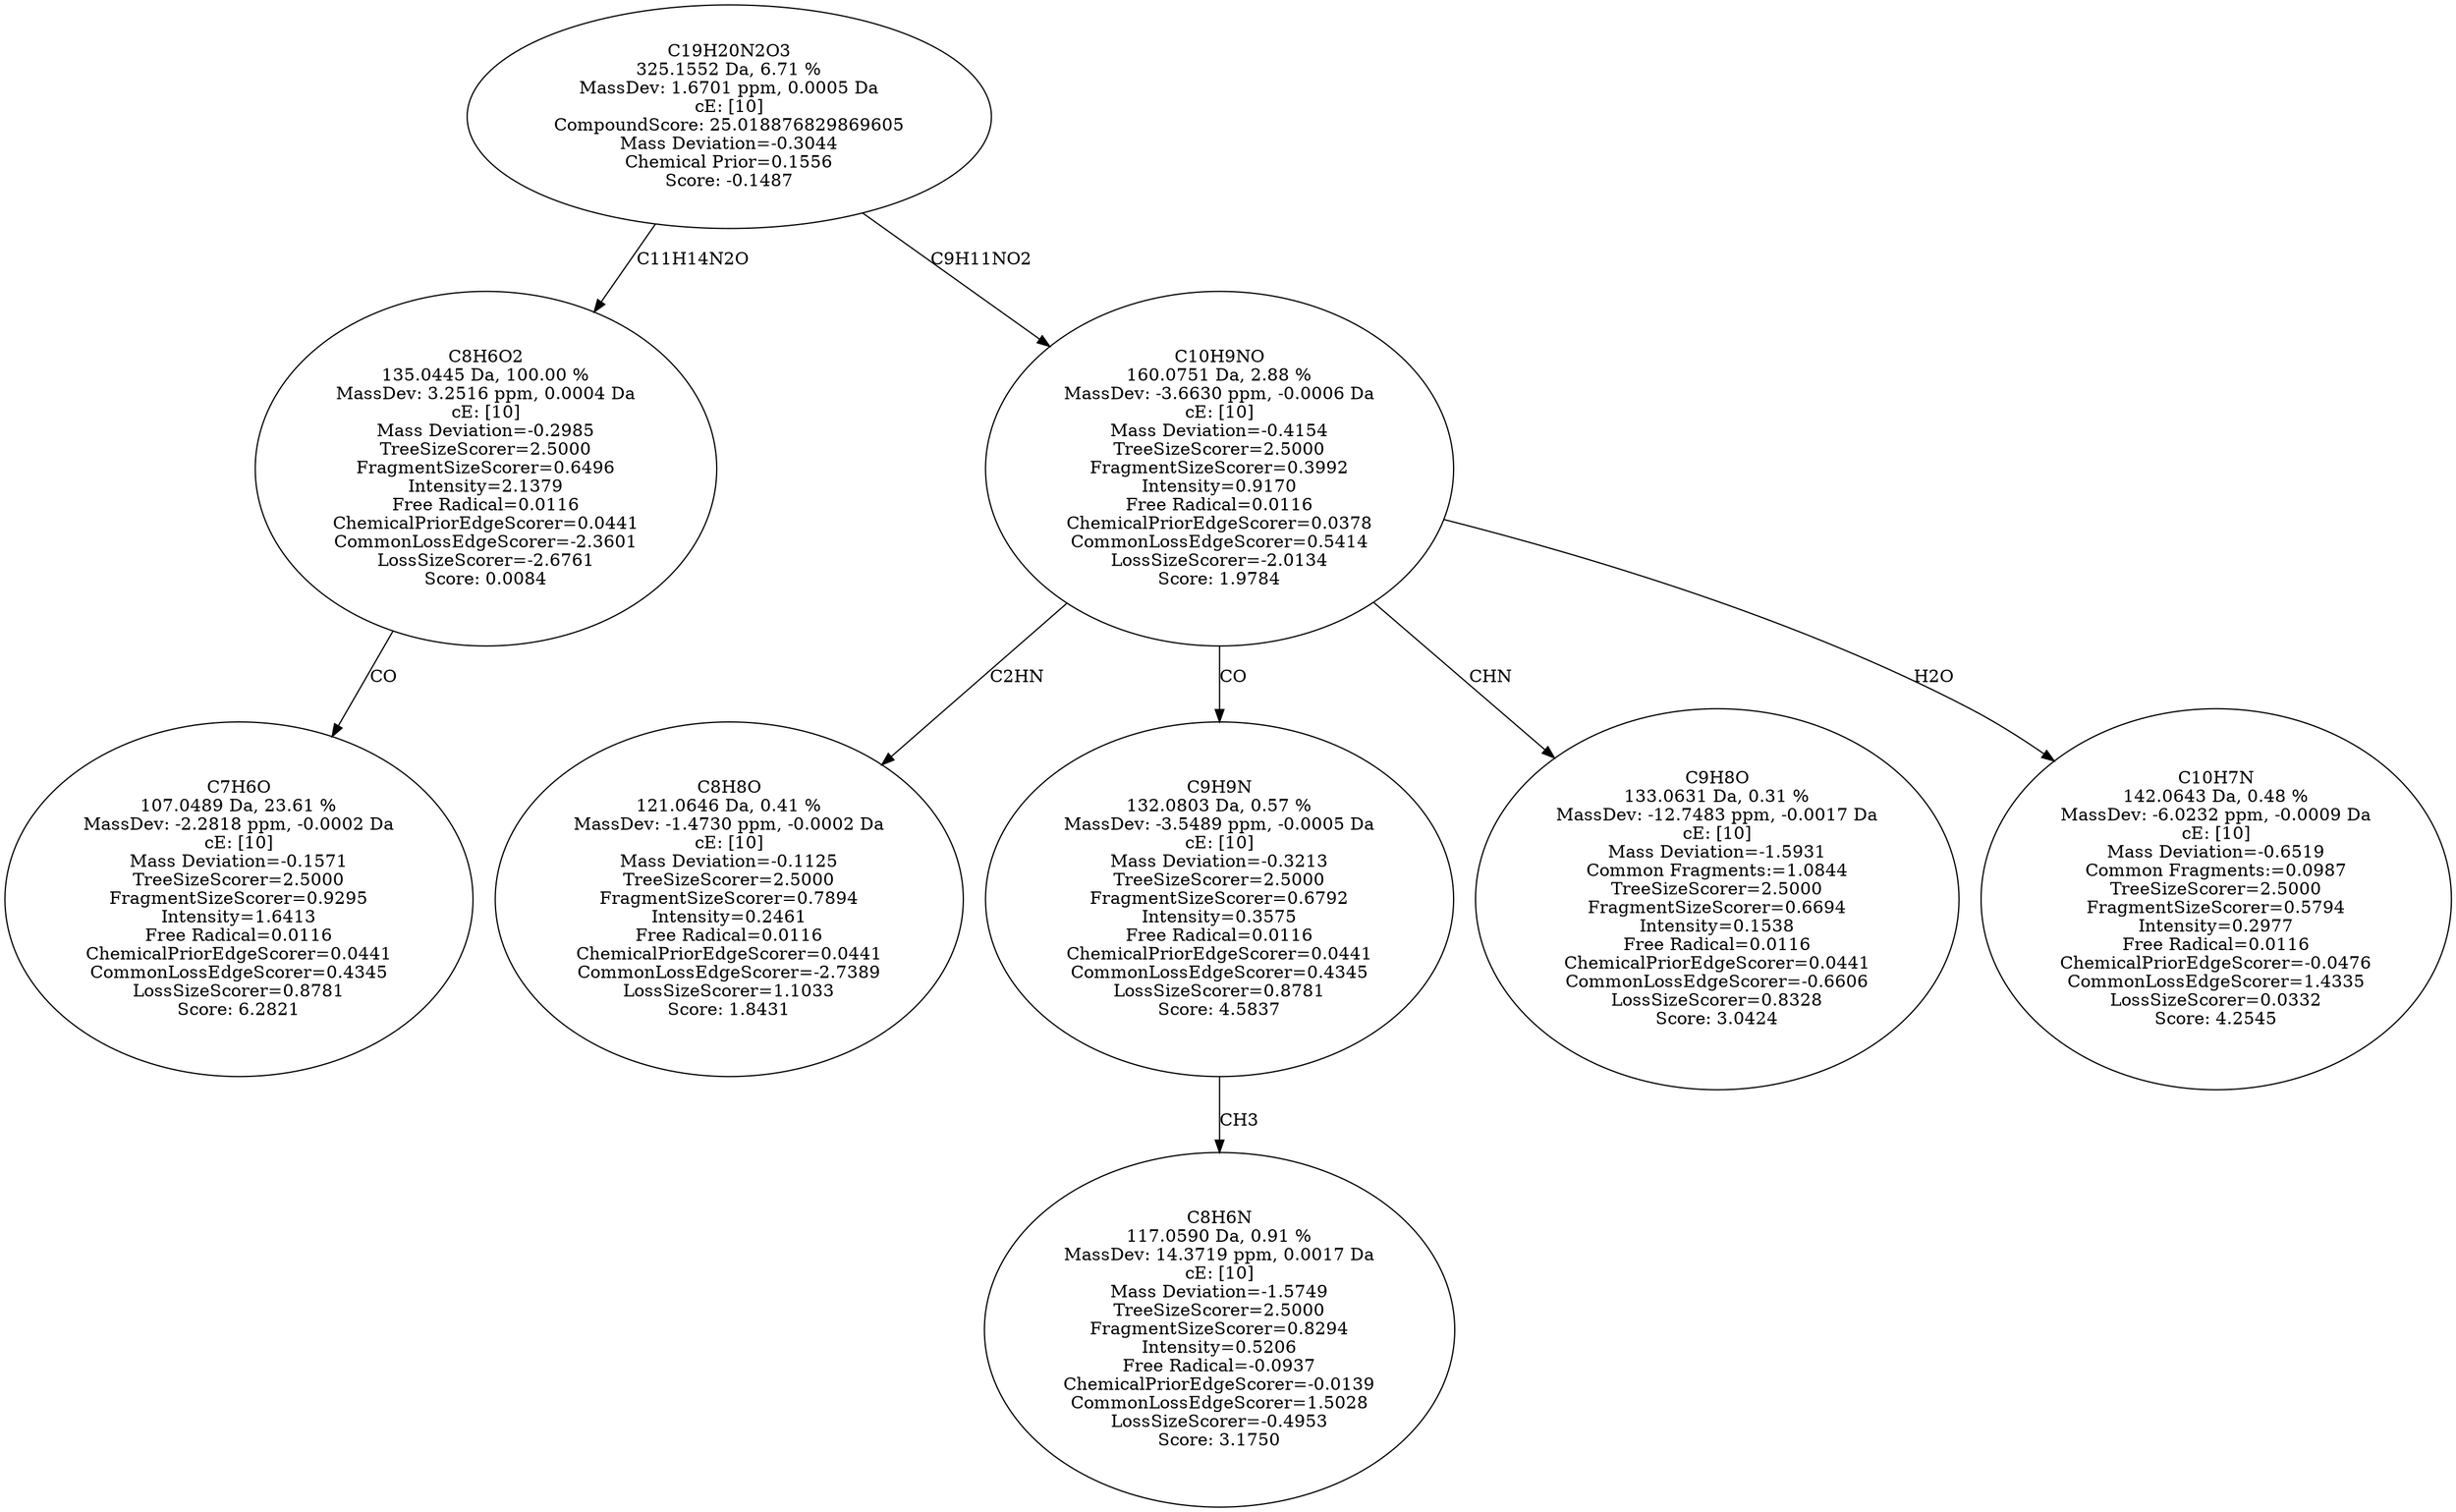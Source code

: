 strict digraph {
v1 [label="C7H6O\n107.0489 Da, 23.61 %\nMassDev: -2.2818 ppm, -0.0002 Da\ncE: [10]\nMass Deviation=-0.1571\nTreeSizeScorer=2.5000\nFragmentSizeScorer=0.9295\nIntensity=1.6413\nFree Radical=0.0116\nChemicalPriorEdgeScorer=0.0441\nCommonLossEdgeScorer=0.4345\nLossSizeScorer=0.8781\nScore: 6.2821"];
v2 [label="C8H6O2\n135.0445 Da, 100.00 %\nMassDev: 3.2516 ppm, 0.0004 Da\ncE: [10]\nMass Deviation=-0.2985\nTreeSizeScorer=2.5000\nFragmentSizeScorer=0.6496\nIntensity=2.1379\nFree Radical=0.0116\nChemicalPriorEdgeScorer=0.0441\nCommonLossEdgeScorer=-2.3601\nLossSizeScorer=-2.6761\nScore: 0.0084"];
v3 [label="C8H8O\n121.0646 Da, 0.41 %\nMassDev: -1.4730 ppm, -0.0002 Da\ncE: [10]\nMass Deviation=-0.1125\nTreeSizeScorer=2.5000\nFragmentSizeScorer=0.7894\nIntensity=0.2461\nFree Radical=0.0116\nChemicalPriorEdgeScorer=0.0441\nCommonLossEdgeScorer=-2.7389\nLossSizeScorer=1.1033\nScore: 1.8431"];
v4 [label="C8H6N\n117.0590 Da, 0.91 %\nMassDev: 14.3719 ppm, 0.0017 Da\ncE: [10]\nMass Deviation=-1.5749\nTreeSizeScorer=2.5000\nFragmentSizeScorer=0.8294\nIntensity=0.5206\nFree Radical=-0.0937\nChemicalPriorEdgeScorer=-0.0139\nCommonLossEdgeScorer=1.5028\nLossSizeScorer=-0.4953\nScore: 3.1750"];
v5 [label="C9H9N\n132.0803 Da, 0.57 %\nMassDev: -3.5489 ppm, -0.0005 Da\ncE: [10]\nMass Deviation=-0.3213\nTreeSizeScorer=2.5000\nFragmentSizeScorer=0.6792\nIntensity=0.3575\nFree Radical=0.0116\nChemicalPriorEdgeScorer=0.0441\nCommonLossEdgeScorer=0.4345\nLossSizeScorer=0.8781\nScore: 4.5837"];
v6 [label="C9H8O\n133.0631 Da, 0.31 %\nMassDev: -12.7483 ppm, -0.0017 Da\ncE: [10]\nMass Deviation=-1.5931\nCommon Fragments:=1.0844\nTreeSizeScorer=2.5000\nFragmentSizeScorer=0.6694\nIntensity=0.1538\nFree Radical=0.0116\nChemicalPriorEdgeScorer=0.0441\nCommonLossEdgeScorer=-0.6606\nLossSizeScorer=0.8328\nScore: 3.0424"];
v7 [label="C10H7N\n142.0643 Da, 0.48 %\nMassDev: -6.0232 ppm, -0.0009 Da\ncE: [10]\nMass Deviation=-0.6519\nCommon Fragments:=0.0987\nTreeSizeScorer=2.5000\nFragmentSizeScorer=0.5794\nIntensity=0.2977\nFree Radical=0.0116\nChemicalPriorEdgeScorer=-0.0476\nCommonLossEdgeScorer=1.4335\nLossSizeScorer=0.0332\nScore: 4.2545"];
v8 [label="C10H9NO\n160.0751 Da, 2.88 %\nMassDev: -3.6630 ppm, -0.0006 Da\ncE: [10]\nMass Deviation=-0.4154\nTreeSizeScorer=2.5000\nFragmentSizeScorer=0.3992\nIntensity=0.9170\nFree Radical=0.0116\nChemicalPriorEdgeScorer=0.0378\nCommonLossEdgeScorer=0.5414\nLossSizeScorer=-2.0134\nScore: 1.9784"];
v9 [label="C19H20N2O3\n325.1552 Da, 6.71 %\nMassDev: 1.6701 ppm, 0.0005 Da\ncE: [10]\nCompoundScore: 25.018876829869605\nMass Deviation=-0.3044\nChemical Prior=0.1556\nScore: -0.1487"];
v2 -> v1 [label="CO"];
v9 -> v2 [label="C11H14N2O"];
v8 -> v3 [label="C2HN"];
v5 -> v4 [label="CH3"];
v8 -> v5 [label="CO"];
v8 -> v6 [label="CHN"];
v8 -> v7 [label="H2O"];
v9 -> v8 [label="C9H11NO2"];
}